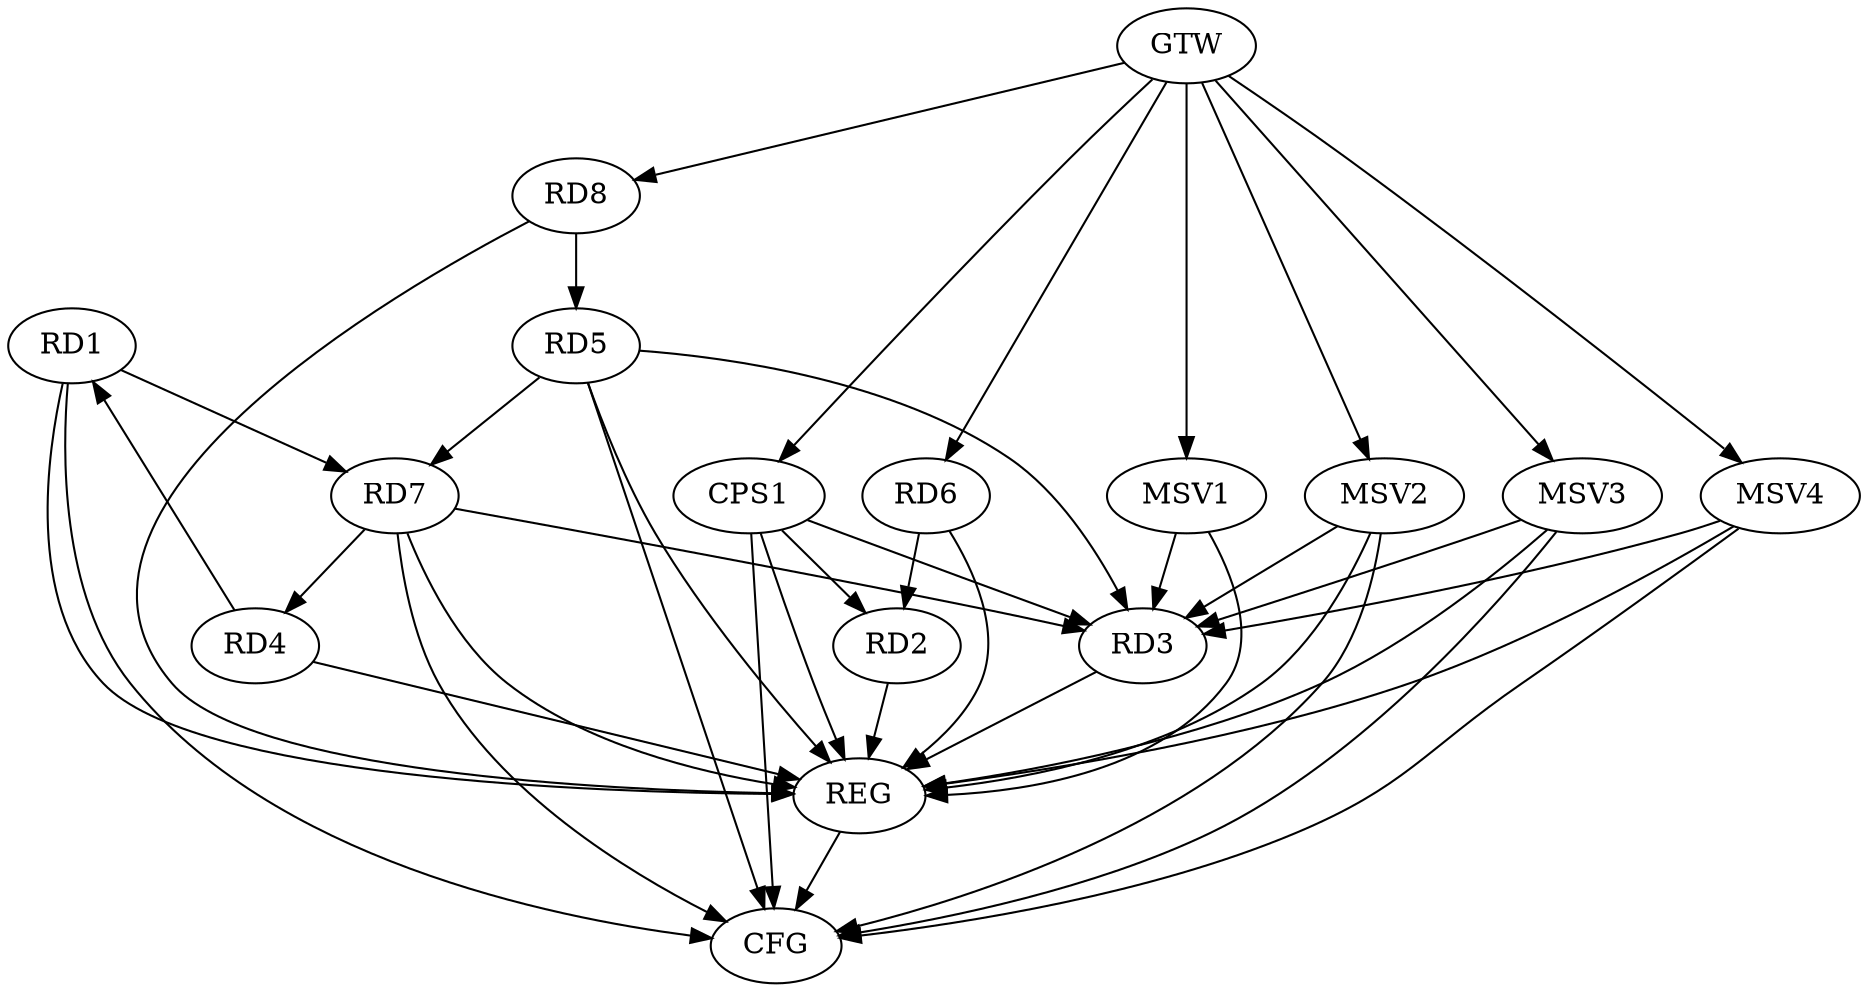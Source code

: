 strict digraph G {
  RD1 [ label="RD1" ];
  RD2 [ label="RD2" ];
  RD3 [ label="RD3" ];
  RD4 [ label="RD4" ];
  RD5 [ label="RD5" ];
  RD6 [ label="RD6" ];
  RD7 [ label="RD7" ];
  RD8 [ label="RD8" ];
  CPS1 [ label="CPS1" ];
  GTW [ label="GTW" ];
  REG [ label="REG" ];
  CFG [ label="CFG" ];
  MSV1 [ label="MSV1" ];
  MSV2 [ label="MSV2" ];
  MSV3 [ label="MSV3" ];
  MSV4 [ label="MSV4" ];
  RD4 -> RD1;
  RD1 -> RD7;
  RD6 -> RD2;
  RD5 -> RD3;
  RD7 -> RD3;
  RD7 -> RD4;
  RD5 -> RD7;
  RD8 -> RD5;
  CPS1 -> RD2;
  CPS1 -> RD3;
  GTW -> RD6;
  GTW -> RD8;
  GTW -> CPS1;
  RD1 -> REG;
  RD2 -> REG;
  RD3 -> REG;
  RD4 -> REG;
  RD5 -> REG;
  RD6 -> REG;
  RD7 -> REG;
  RD8 -> REG;
  CPS1 -> REG;
  CPS1 -> CFG;
  RD5 -> CFG;
  RD7 -> CFG;
  RD1 -> CFG;
  REG -> CFG;
  MSV1 -> RD3;
  GTW -> MSV1;
  MSV1 -> REG;
  MSV2 -> RD3;
  GTW -> MSV2;
  MSV2 -> REG;
  MSV2 -> CFG;
  MSV3 -> RD3;
  GTW -> MSV3;
  MSV3 -> REG;
  MSV3 -> CFG;
  MSV4 -> RD3;
  GTW -> MSV4;
  MSV4 -> REG;
  MSV4 -> CFG;
}
